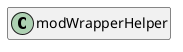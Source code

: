 @startuml
set namespaceSeparator \\
hide members
hide << alias >> circle

class modWrapperHelper
@enduml
